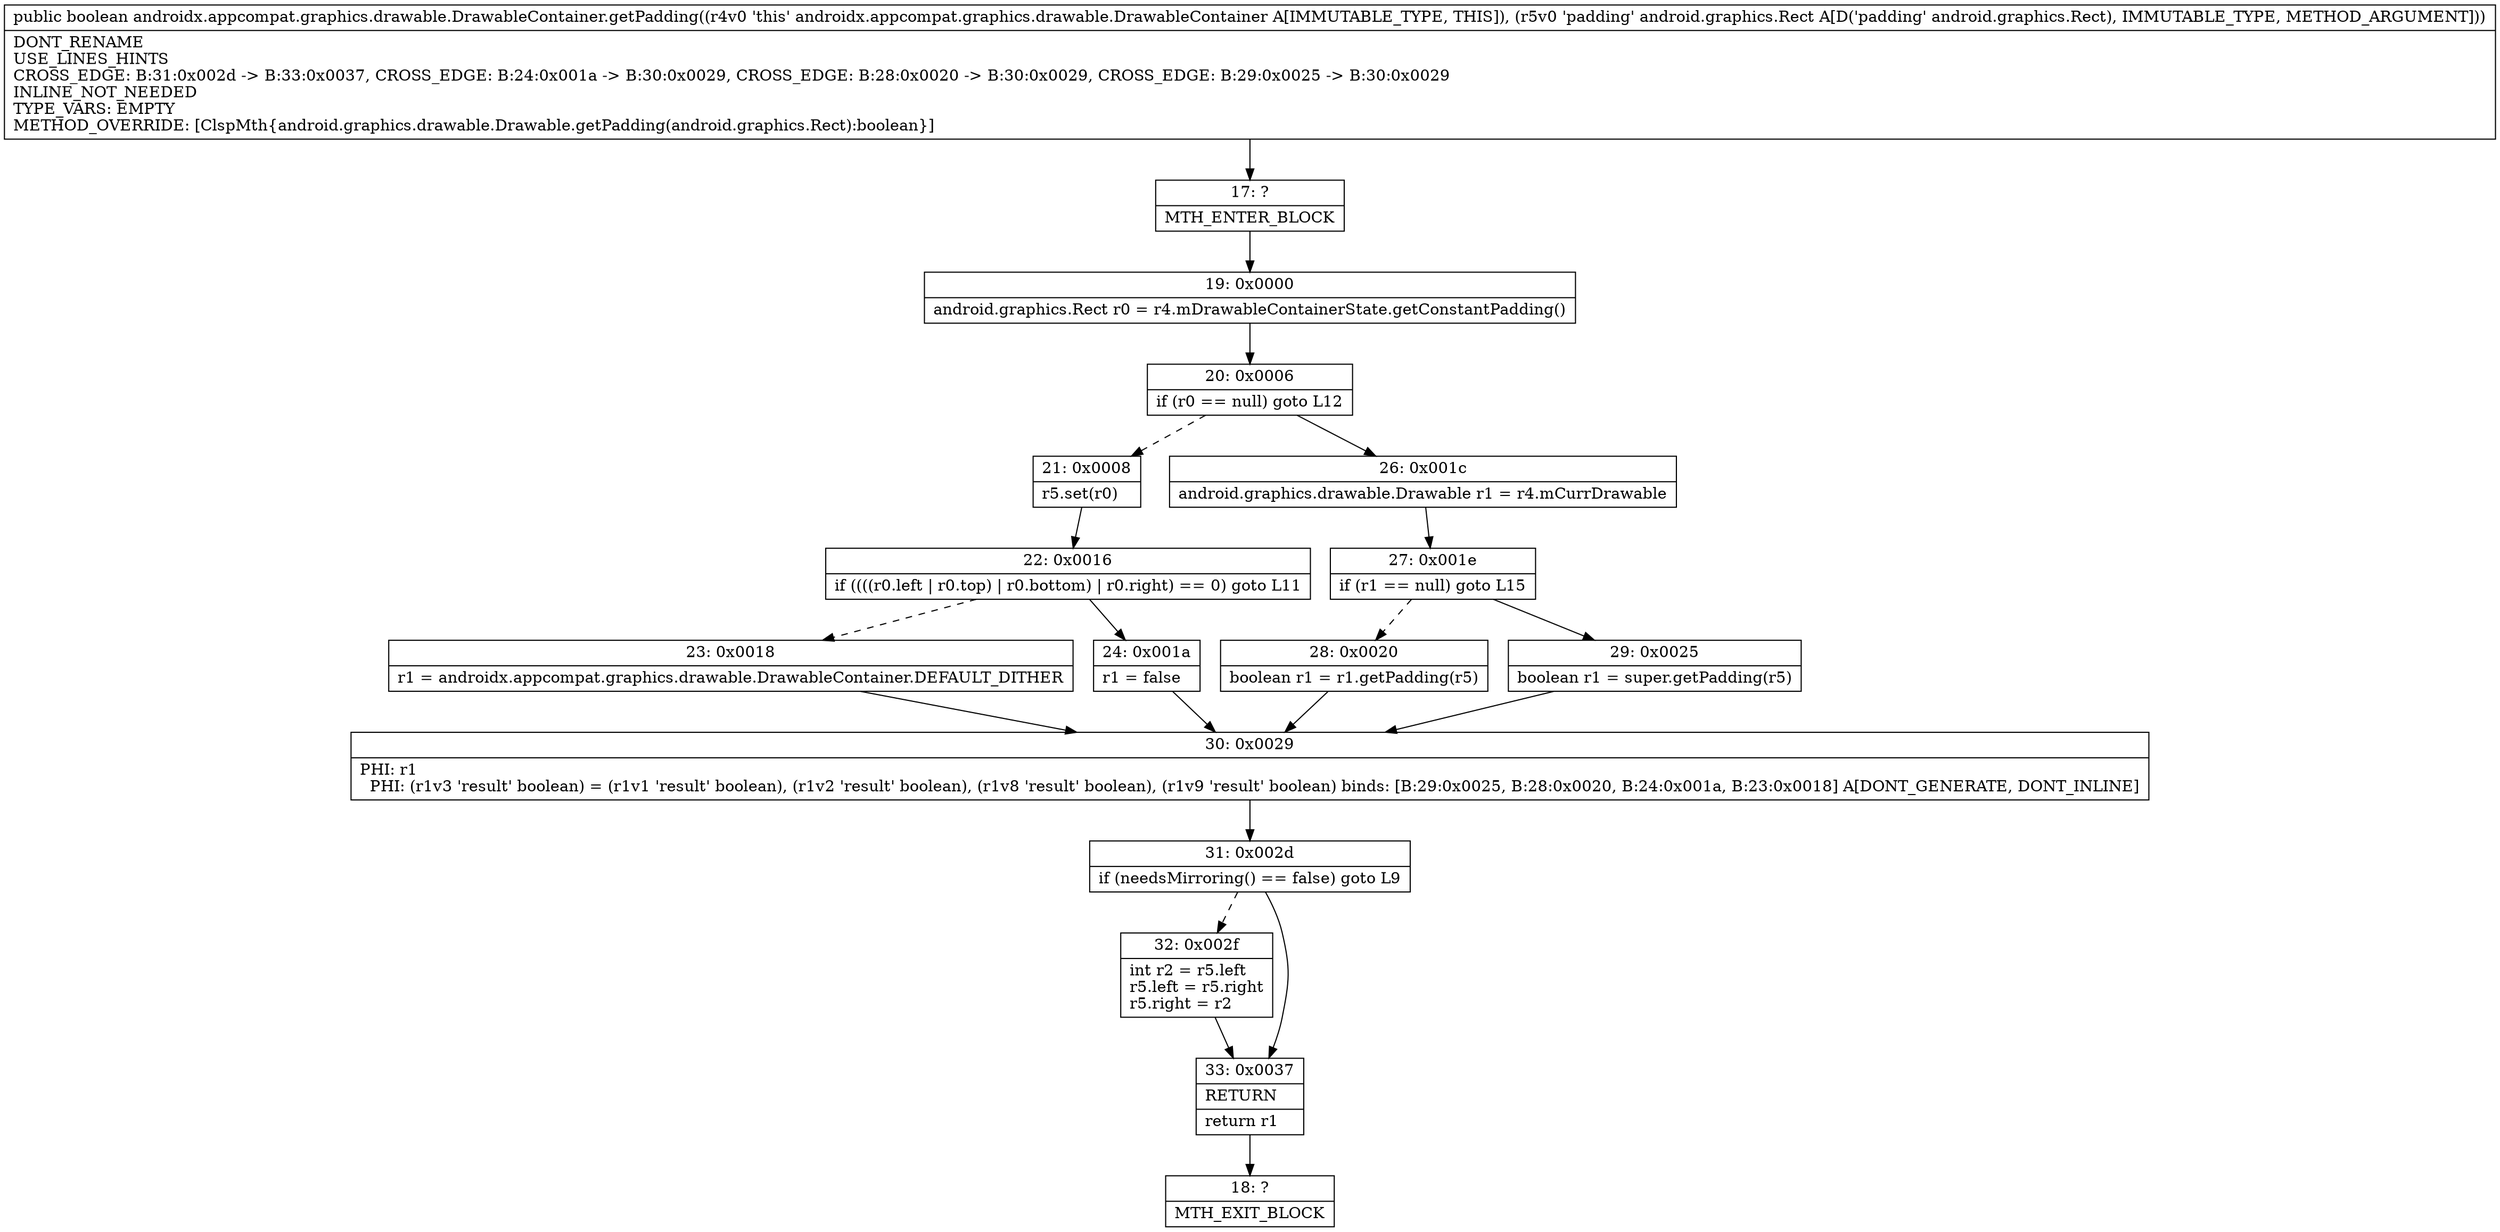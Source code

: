 digraph "CFG forandroidx.appcompat.graphics.drawable.DrawableContainer.getPadding(Landroid\/graphics\/Rect;)Z" {
Node_17 [shape=record,label="{17\:\ ?|MTH_ENTER_BLOCK\l}"];
Node_19 [shape=record,label="{19\:\ 0x0000|android.graphics.Rect r0 = r4.mDrawableContainerState.getConstantPadding()\l}"];
Node_20 [shape=record,label="{20\:\ 0x0006|if (r0 == null) goto L12\l}"];
Node_21 [shape=record,label="{21\:\ 0x0008|r5.set(r0)\l}"];
Node_22 [shape=record,label="{22\:\ 0x0016|if ((((r0.left \| r0.top) \| r0.bottom) \| r0.right) == 0) goto L11\l}"];
Node_23 [shape=record,label="{23\:\ 0x0018|r1 = androidx.appcompat.graphics.drawable.DrawableContainer.DEFAULT_DITHER\l}"];
Node_30 [shape=record,label="{30\:\ 0x0029|PHI: r1 \l  PHI: (r1v3 'result' boolean) = (r1v1 'result' boolean), (r1v2 'result' boolean), (r1v8 'result' boolean), (r1v9 'result' boolean) binds: [B:29:0x0025, B:28:0x0020, B:24:0x001a, B:23:0x0018] A[DONT_GENERATE, DONT_INLINE]\l}"];
Node_31 [shape=record,label="{31\:\ 0x002d|if (needsMirroring() == false) goto L9\l}"];
Node_32 [shape=record,label="{32\:\ 0x002f|int r2 = r5.left\lr5.left = r5.right\lr5.right = r2\l}"];
Node_33 [shape=record,label="{33\:\ 0x0037|RETURN\l|return r1\l}"];
Node_18 [shape=record,label="{18\:\ ?|MTH_EXIT_BLOCK\l}"];
Node_24 [shape=record,label="{24\:\ 0x001a|r1 = false\l}"];
Node_26 [shape=record,label="{26\:\ 0x001c|android.graphics.drawable.Drawable r1 = r4.mCurrDrawable\l}"];
Node_27 [shape=record,label="{27\:\ 0x001e|if (r1 == null) goto L15\l}"];
Node_28 [shape=record,label="{28\:\ 0x0020|boolean r1 = r1.getPadding(r5)\l}"];
Node_29 [shape=record,label="{29\:\ 0x0025|boolean r1 = super.getPadding(r5)\l}"];
MethodNode[shape=record,label="{public boolean androidx.appcompat.graphics.drawable.DrawableContainer.getPadding((r4v0 'this' androidx.appcompat.graphics.drawable.DrawableContainer A[IMMUTABLE_TYPE, THIS]), (r5v0 'padding' android.graphics.Rect A[D('padding' android.graphics.Rect), IMMUTABLE_TYPE, METHOD_ARGUMENT]))  | DONT_RENAME\lUSE_LINES_HINTS\lCROSS_EDGE: B:31:0x002d \-\> B:33:0x0037, CROSS_EDGE: B:24:0x001a \-\> B:30:0x0029, CROSS_EDGE: B:28:0x0020 \-\> B:30:0x0029, CROSS_EDGE: B:29:0x0025 \-\> B:30:0x0029\lINLINE_NOT_NEEDED\lTYPE_VARS: EMPTY\lMETHOD_OVERRIDE: [ClspMth\{android.graphics.drawable.Drawable.getPadding(android.graphics.Rect):boolean\}]\l}"];
MethodNode -> Node_17;Node_17 -> Node_19;
Node_19 -> Node_20;
Node_20 -> Node_21[style=dashed];
Node_20 -> Node_26;
Node_21 -> Node_22;
Node_22 -> Node_23[style=dashed];
Node_22 -> Node_24;
Node_23 -> Node_30;
Node_30 -> Node_31;
Node_31 -> Node_32[style=dashed];
Node_31 -> Node_33;
Node_32 -> Node_33;
Node_33 -> Node_18;
Node_24 -> Node_30;
Node_26 -> Node_27;
Node_27 -> Node_28[style=dashed];
Node_27 -> Node_29;
Node_28 -> Node_30;
Node_29 -> Node_30;
}

